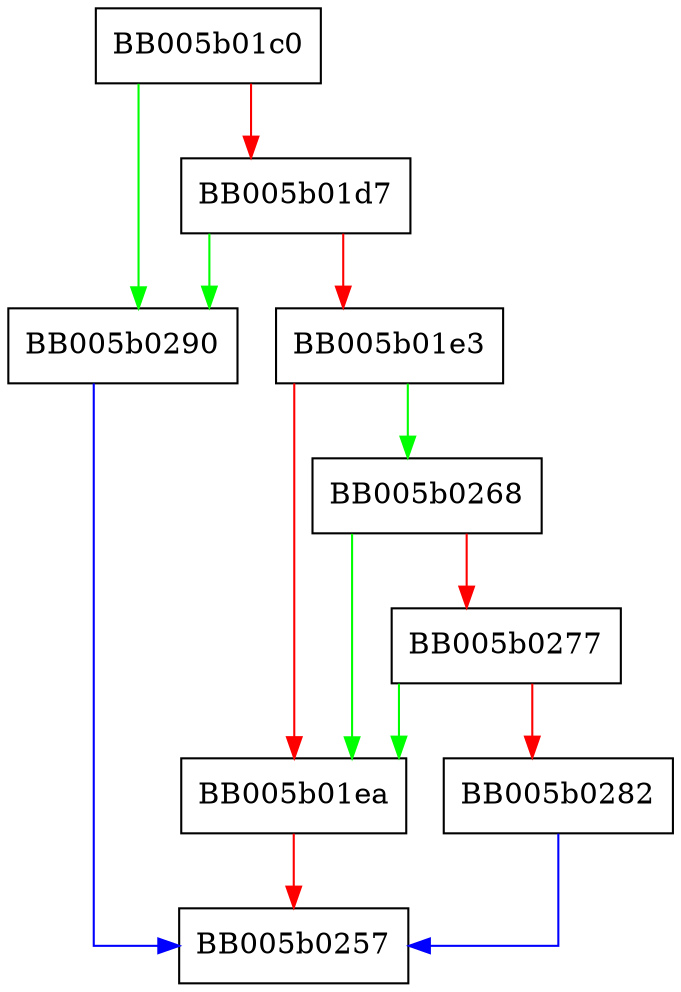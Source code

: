 digraph EVP_PKEY_CTX_set_dh_paramgen_generator {
  node [shape="box"];
  graph [splines=ortho];
  BB005b01c0 -> BB005b0290 [color="green"];
  BB005b01c0 -> BB005b01d7 [color="red"];
  BB005b01d7 -> BB005b0290 [color="green"];
  BB005b01d7 -> BB005b01e3 [color="red"];
  BB005b01e3 -> BB005b0268 [color="green"];
  BB005b01e3 -> BB005b01ea [color="red"];
  BB005b01ea -> BB005b0257 [color="red"];
  BB005b0268 -> BB005b01ea [color="green"];
  BB005b0268 -> BB005b0277 [color="red"];
  BB005b0277 -> BB005b01ea [color="green"];
  BB005b0277 -> BB005b0282 [color="red"];
  BB005b0282 -> BB005b0257 [color="blue"];
  BB005b0290 -> BB005b0257 [color="blue"];
}